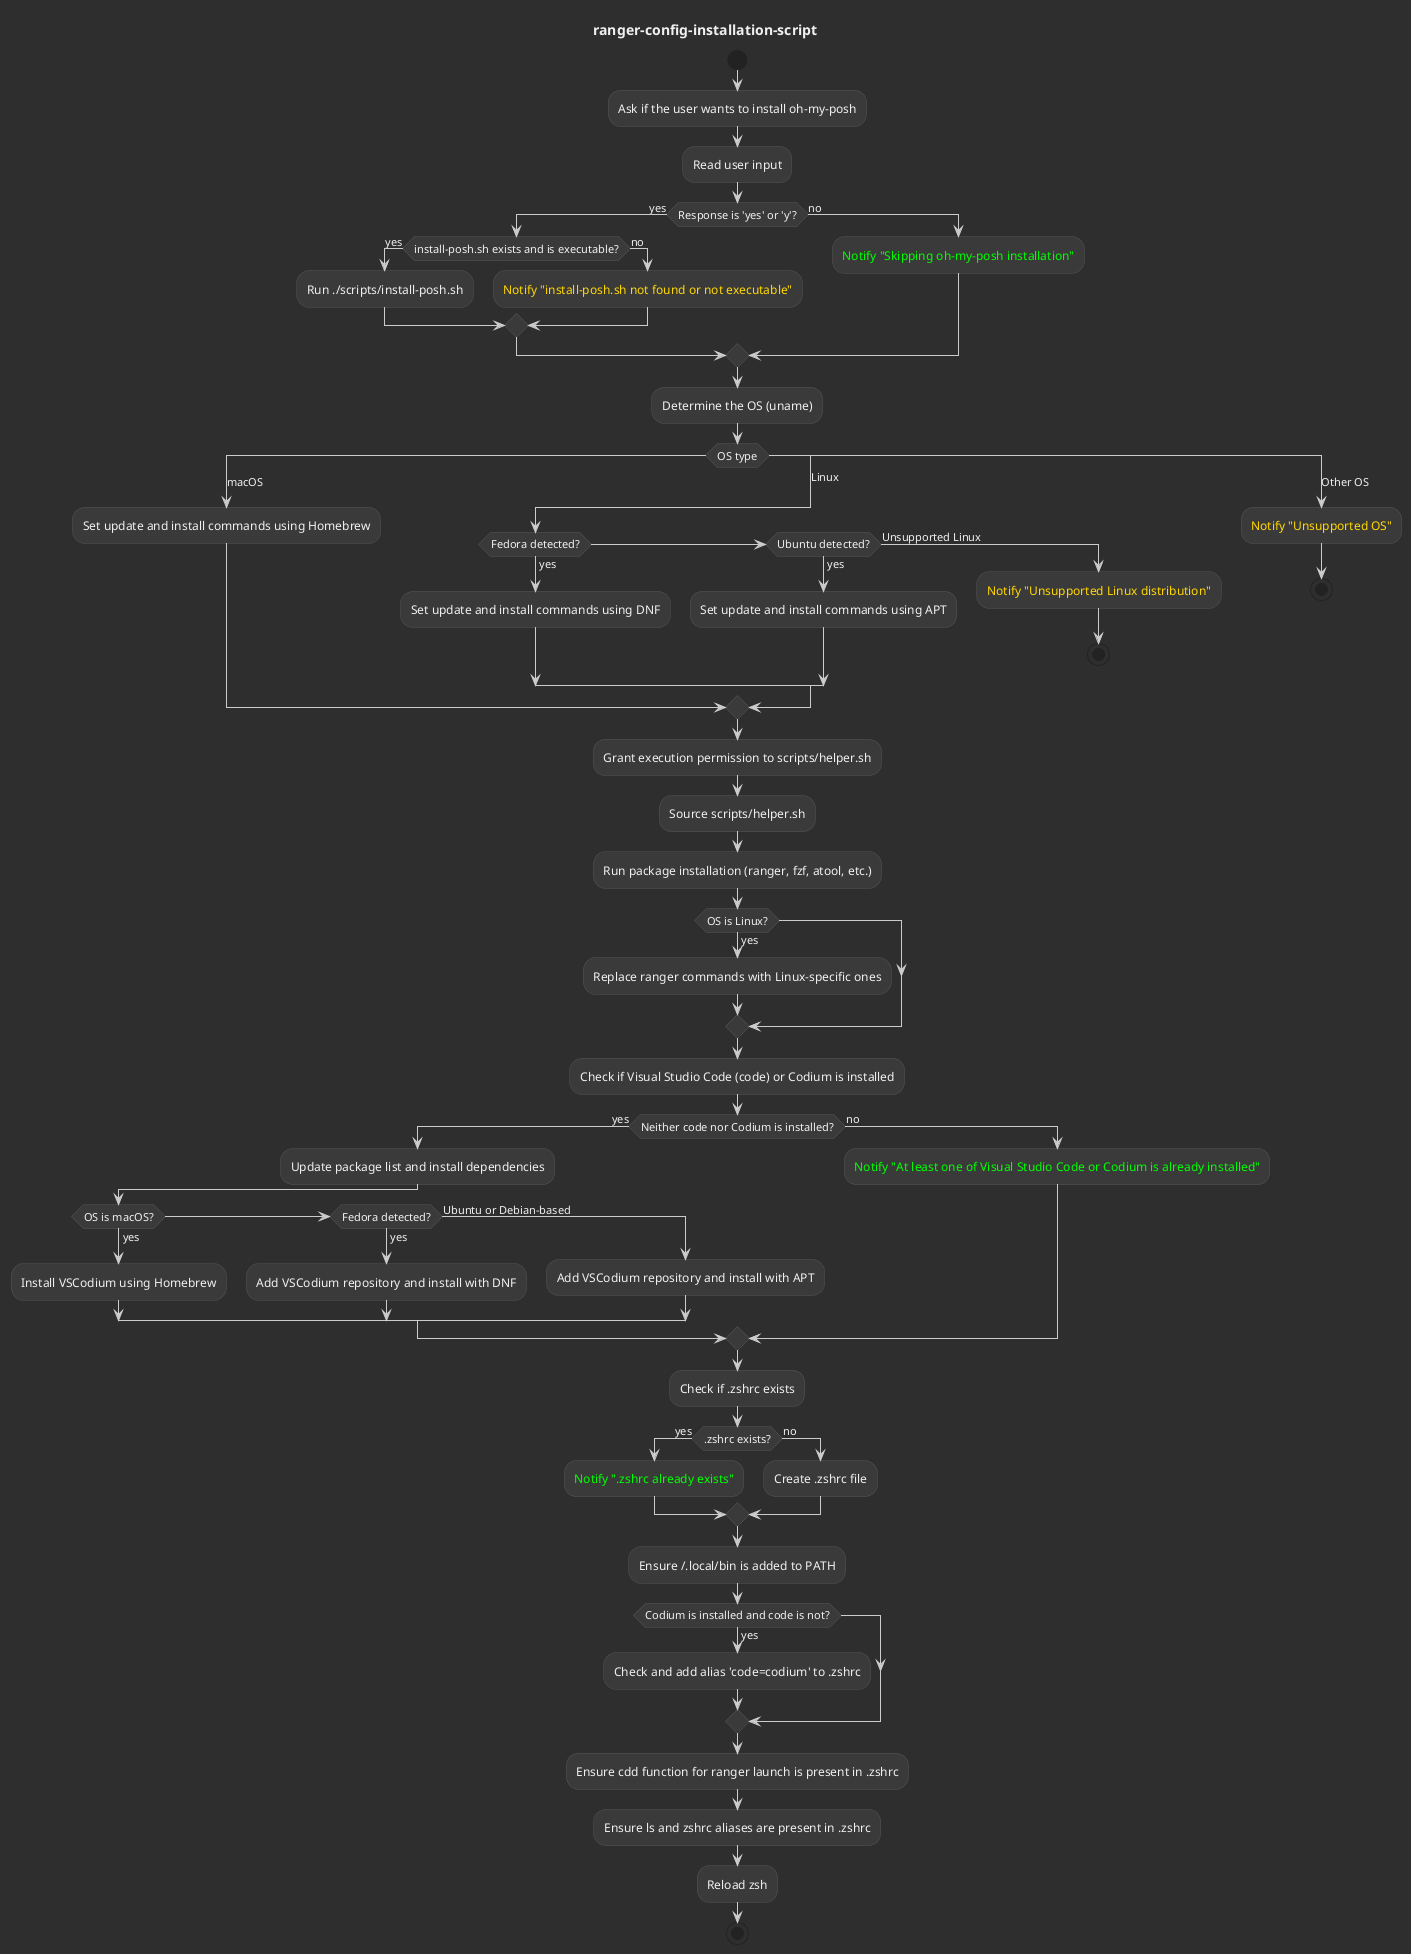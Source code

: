 @startuml ranger-config-installation-script
skinparam backgroundColor #2E2E2E
skinparam shadowing false
skinparam defaultFontColor #F0F0F0
skinparam activityBackgroundColor #3A3A3A
skinparam activityBorderColor #555555
skinparam arrowColor #CCCCCC
skinparam swimlaneBackgroundColor #444444

title <color:#F0F0F0>ranger-config-installation-script</color>

start

    :Ask if the user wants to install oh-my-posh;
    :Read user input;

    if (Response is 'yes' or 'y'?) then (yes)
        if (install-posh.sh exists and is executable?) then (yes)
            :Run ./scripts/install-posh.sh;
        else (no)
            :<color:#FFD700>Notify "install-posh.sh not found or not executable"</color>;
        endif
    else (no)
        :<color:#00FF00>Notify "Skipping oh-my-posh installation"</color>;
    endif

    :Determine the OS (uname);
    switch (OS type)
        case (macOS)
            :Set update and install commands using Homebrew;
        case (Linux)
            if (Fedora detected?) then (yes)
                :Set update and install commands using DNF;
            else if (Ubuntu detected?) then (yes)
                :Set update and install commands using APT;
            else (Unsupported Linux)
                :<color:#FFD700>Notify "Unsupported Linux distribution"</color>;
                stop
            endif
        case (Other OS)
            :<color:#FFD700>Notify "Unsupported OS"</color>;
            stop
    endswitch

    :Grant execution permission to scripts/helper.sh;
    :Source scripts/helper.sh;
    :Run package installation (ranger, fzf, atool, etc.);

    if (OS is Linux?) then (yes)
        :Replace ranger commands with Linux-specific ones;
    endif

    :Check if Visual Studio Code (code) or Codium is installed;
    if (Neither code nor Codium is installed?) then (yes)
        :Update package list and install dependencies;
        if (OS is macOS?) then (yes)
            :Install VSCodium using Homebrew;
        else if (Fedora detected?) then (yes)
            :Add VSCodium repository and install with DNF;
        else (Ubuntu or Debian-based)
            :Add VSCodium repository and install with APT;
        endif
    else (no)
        :<color:#00FF00>Notify "At least one of Visual Studio Code or Codium is already installed"</color>;
    endif

    :Check if .zshrc exists;
    if (.zshrc exists?) then (yes)
        :<color:#00FF00>Notify ".zshrc already exists"</color>;
    else (no)
        :Create .zshrc file;
    endif

    :Ensure ~/.local/bin is added to PATH;

    if (Codium is installed and code is not?) then (yes)
        :Check and add alias 'code=codium' to .zshrc;
    endif

    :Ensure cdd function for ranger launch is present in .zshrc;
    :Ensure ls and zshrc aliases are present in .zshrc;
    :Reload zsh;
stop

@enduml
